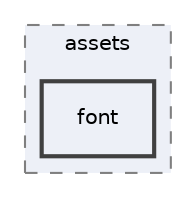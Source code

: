 digraph "src/assets/font"
{
 // LATEX_PDF_SIZE
  edge [fontname="Helvetica",fontsize="10",labelfontname="Helvetica",labelfontsize="10"];
  node [fontname="Helvetica",fontsize="10",shape=record];
  compound=true
  subgraph clusterdir_10713331a9c2c730d0277dc05e8141d6 {
    graph [ bgcolor="#edf0f7", pencolor="grey50", style="filled,dashed,", label="assets", fontname="Helvetica", fontsize="10", URL="dir_10713331a9c2c730d0277dc05e8141d6.html"]
  dir_1fdb957fe1f686f1de07cedff1e7bb99 [shape=box, label="font", style="filled,bold,", fillcolor="#edf0f7", color="grey25", URL="dir_1fdb957fe1f686f1de07cedff1e7bb99.html"];
  }
}
